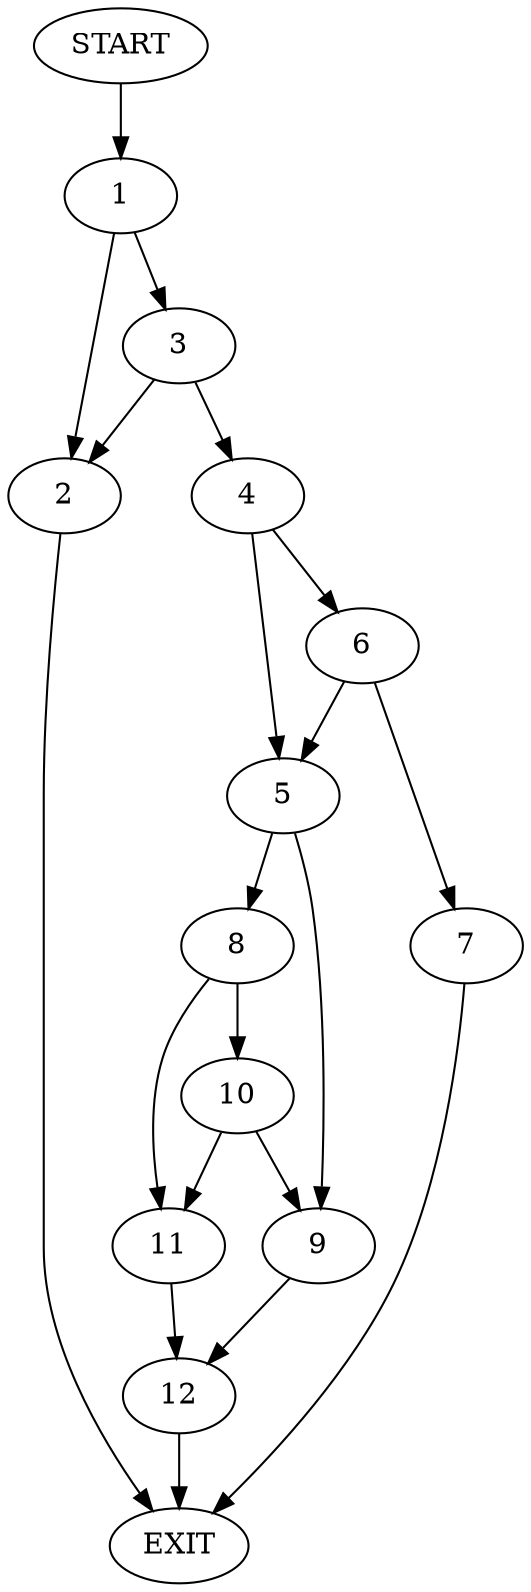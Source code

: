 digraph {
0 [label="START"]
13 [label="EXIT"]
0 -> 1
1 -> 2
1 -> 3
2 -> 13
3 -> 2
3 -> 4
4 -> 5
4 -> 6
6 -> 5
6 -> 7
5 -> 8
5 -> 9
7 -> 13
8 -> 10
8 -> 11
9 -> 12
11 -> 12
10 -> 11
10 -> 9
12 -> 13
}
